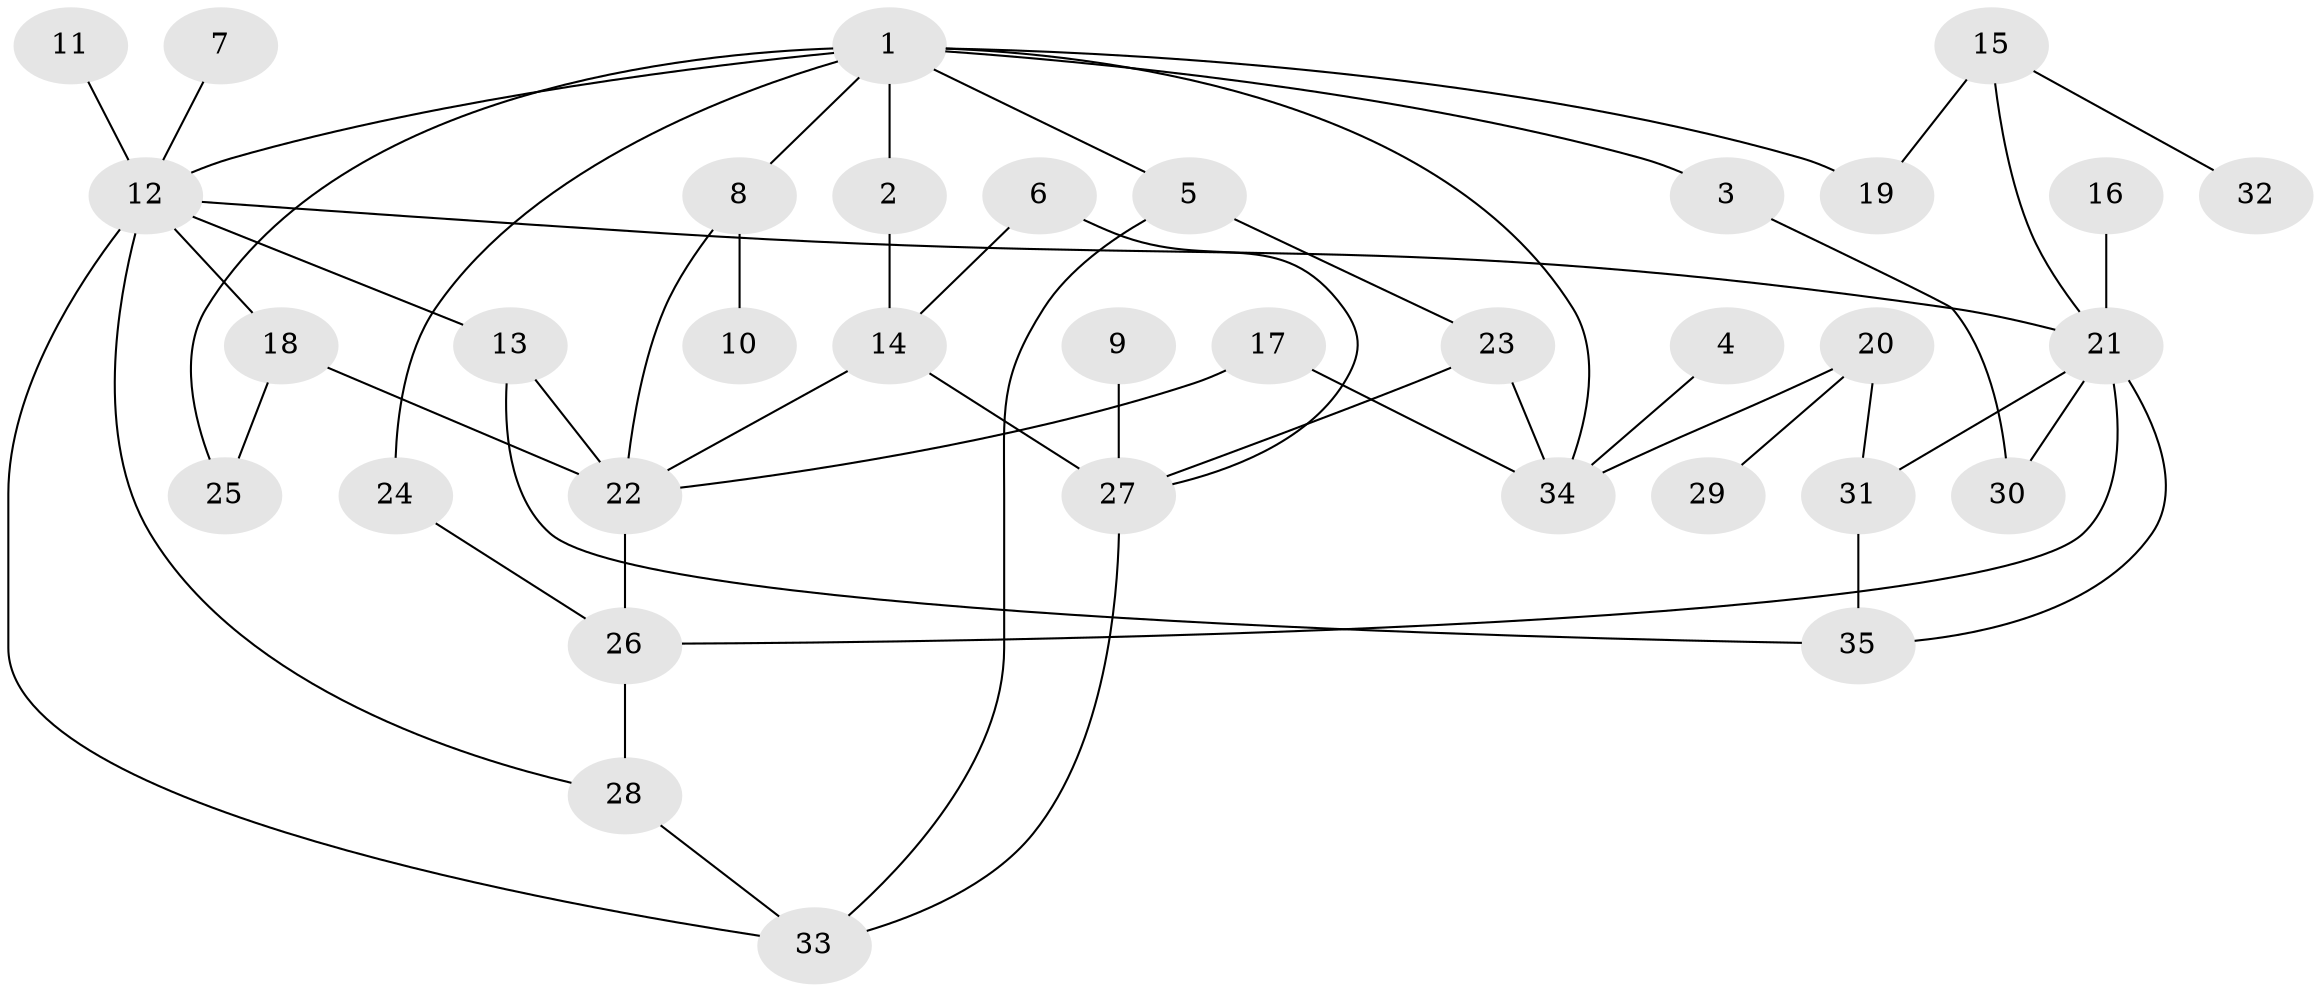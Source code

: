 // original degree distribution, {8: 0.028985507246376812, 3: 0.2028985507246377, 5: 0.028985507246376812, 9: 0.014492753623188406, 4: 0.13043478260869565, 2: 0.2463768115942029, 1: 0.3333333333333333, 6: 0.014492753623188406}
// Generated by graph-tools (version 1.1) at 2025/49/03/09/25 03:49:19]
// undirected, 35 vertices, 53 edges
graph export_dot {
graph [start="1"]
  node [color=gray90,style=filled];
  1;
  2;
  3;
  4;
  5;
  6;
  7;
  8;
  9;
  10;
  11;
  12;
  13;
  14;
  15;
  16;
  17;
  18;
  19;
  20;
  21;
  22;
  23;
  24;
  25;
  26;
  27;
  28;
  29;
  30;
  31;
  32;
  33;
  34;
  35;
  1 -- 2 [weight=1.0];
  1 -- 3 [weight=1.0];
  1 -- 5 [weight=1.0];
  1 -- 8 [weight=1.0];
  1 -- 12 [weight=1.0];
  1 -- 19 [weight=1.0];
  1 -- 24 [weight=1.0];
  1 -- 25 [weight=1.0];
  1 -- 34 [weight=1.0];
  2 -- 14 [weight=1.0];
  3 -- 30 [weight=1.0];
  4 -- 34 [weight=1.0];
  5 -- 23 [weight=1.0];
  5 -- 33 [weight=1.0];
  6 -- 14 [weight=1.0];
  6 -- 27 [weight=1.0];
  7 -- 12 [weight=1.0];
  8 -- 10 [weight=1.0];
  8 -- 22 [weight=1.0];
  9 -- 27 [weight=1.0];
  11 -- 12 [weight=1.0];
  12 -- 13 [weight=1.0];
  12 -- 18 [weight=1.0];
  12 -- 21 [weight=2.0];
  12 -- 28 [weight=1.0];
  12 -- 33 [weight=1.0];
  13 -- 22 [weight=1.0];
  13 -- 35 [weight=1.0];
  14 -- 22 [weight=1.0];
  14 -- 27 [weight=1.0];
  15 -- 19 [weight=1.0];
  15 -- 21 [weight=1.0];
  15 -- 32 [weight=1.0];
  16 -- 21 [weight=1.0];
  17 -- 22 [weight=1.0];
  17 -- 34 [weight=1.0];
  18 -- 22 [weight=1.0];
  18 -- 25 [weight=1.0];
  20 -- 29 [weight=1.0];
  20 -- 31 [weight=1.0];
  20 -- 34 [weight=1.0];
  21 -- 26 [weight=1.0];
  21 -- 30 [weight=1.0];
  21 -- 31 [weight=1.0];
  21 -- 35 [weight=1.0];
  22 -- 26 [weight=1.0];
  23 -- 27 [weight=1.0];
  23 -- 34 [weight=1.0];
  24 -- 26 [weight=1.0];
  26 -- 28 [weight=1.0];
  27 -- 33 [weight=1.0];
  28 -- 33 [weight=1.0];
  31 -- 35 [weight=1.0];
}
